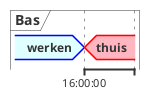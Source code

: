 {
  "sha1": "6d8hleafuhw3m1z2c29trrgek4bdeb0",
  "insertion": {
    "when": "2024-05-30T20:48:20.930Z",
    "url": "https://forum.plantuml.net/16809/colors-concise-timeline-timing-diagram-dont-respect-color",
    "user": "plantuml@gmail.com"
  }
}
@startuml

concise "Bas" as bas

bas is werken #LightCyan;line:Blue


@bas

16:00:00 is thuis #lightpink;line:red


@enduml
